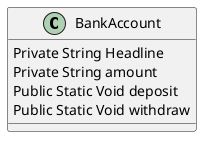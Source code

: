 @startuml
Class BankAccount{
Private String Headline
Private String amount
Public Static Void deposit
Public Static Void withdraw
}
@enduml